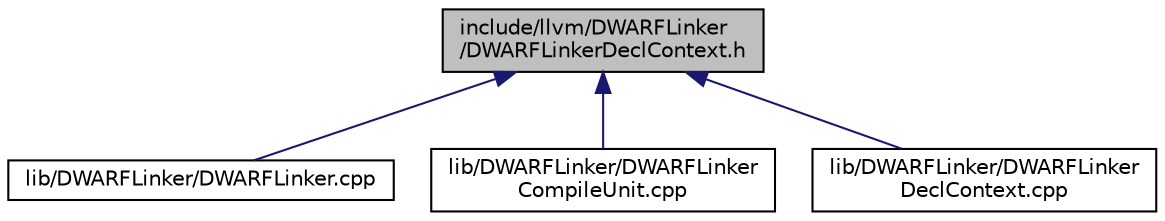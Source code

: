 digraph "include/llvm/DWARFLinker/DWARFLinkerDeclContext.h"
{
 // LATEX_PDF_SIZE
  bgcolor="transparent";
  edge [fontname="Helvetica",fontsize="10",labelfontname="Helvetica",labelfontsize="10"];
  node [fontname="Helvetica",fontsize="10",shape=record];
  Node1 [label="include/llvm/DWARFLinker\l/DWARFLinkerDeclContext.h",height=0.2,width=0.4,color="black", fillcolor="grey75", style="filled", fontcolor="black",tooltip=" "];
  Node1 -> Node2 [dir="back",color="midnightblue",fontsize="10",style="solid",fontname="Helvetica"];
  Node2 [label="lib/DWARFLinker/DWARFLinker.cpp",height=0.2,width=0.4,color="black",URL="$DWARFLinker_8cpp.html",tooltip=" "];
  Node1 -> Node3 [dir="back",color="midnightblue",fontsize="10",style="solid",fontname="Helvetica"];
  Node3 [label="lib/DWARFLinker/DWARFLinker\lCompileUnit.cpp",height=0.2,width=0.4,color="black",URL="$DWARFLinkerCompileUnit_8cpp.html",tooltip=" "];
  Node1 -> Node4 [dir="back",color="midnightblue",fontsize="10",style="solid",fontname="Helvetica"];
  Node4 [label="lib/DWARFLinker/DWARFLinker\lDeclContext.cpp",height=0.2,width=0.4,color="black",URL="$DWARFLinkerDeclContext_8cpp.html",tooltip=" "];
}
